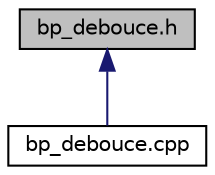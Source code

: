 digraph "bp_debouce.h"
{
 // LATEX_PDF_SIZE
  edge [fontname="Helvetica",fontsize="10",labelfontname="Helvetica",labelfontsize="10"];
  node [fontname="Helvetica",fontsize="10",shape=record];
  Node1 [label="bp_debouce.h",height=0.2,width=0.4,color="black", fillcolor="grey75", style="filled", fontcolor="black",tooltip="main file"];
  Node1 -> Node2 [dir="back",color="midnightblue",fontsize="10",style="solid",fontname="Helvetica"];
  Node2 [label="bp_debouce.cpp",height=0.2,width=0.4,color="black", fillcolor="white", style="filled",URL="$bp__debouce_8cpp.html",tooltip="main file"];
}
